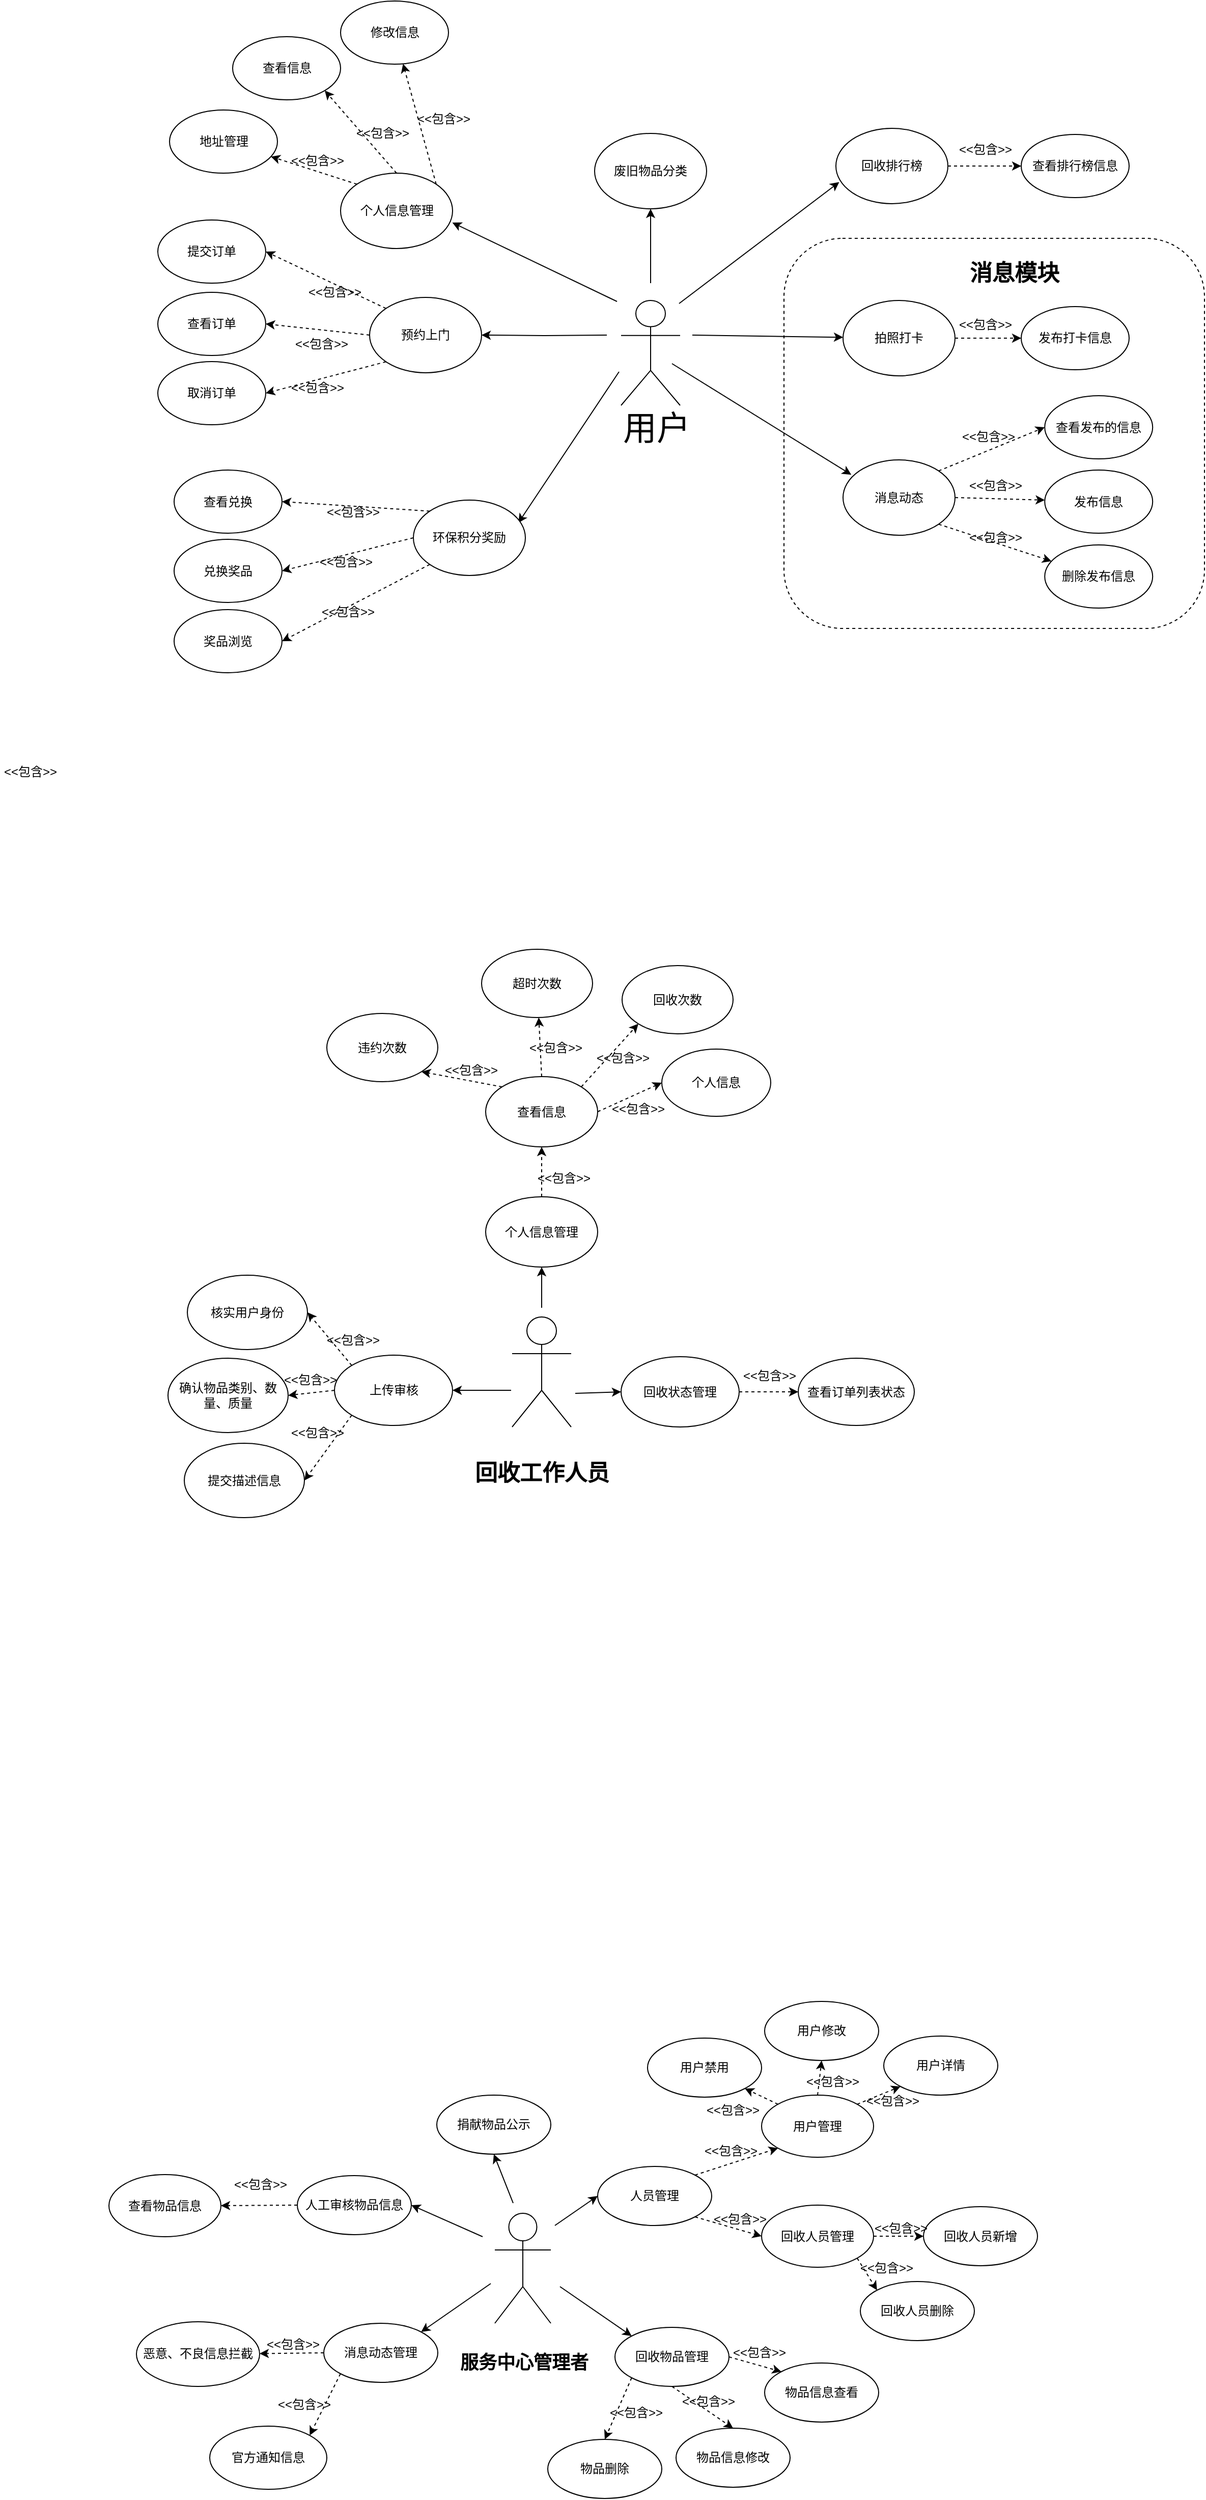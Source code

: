 <mxfile version="21.2.9" type="github">
  <diagram name="第 1 页" id="MI-ieDbYh91ocRIQ-R7C">
    <mxGraphModel dx="1419" dy="780" grid="0" gridSize="10" guides="1" tooltips="1" connect="1" arrows="1" fold="1" page="1" pageScale="1" pageWidth="2339" pageHeight="3300" math="0" shadow="0">
      <root>
        <mxCell id="0" />
        <mxCell id="1" parent="0" />
        <mxCell id="ZNy7eVGZJxYftqAqynXO-81" value="" style="rounded=1;whiteSpace=wrap;html=1;dashed=1;" vertex="1" parent="1">
          <mxGeometry x="1009" y="379" width="413" height="383" as="geometry" />
        </mxCell>
        <mxCell id="ZNy7eVGZJxYftqAqynXO-9" style="edgeStyle=orthogonalEdgeStyle;rounded=0;orthogonalLoop=1;jettySize=auto;html=1;entryX=0.5;entryY=1;entryDx=0;entryDy=0;" edge="1" parent="1" target="ZNy7eVGZJxYftqAqynXO-4">
          <mxGeometry relative="1" as="geometry">
            <mxPoint x="878" y="423" as="sourcePoint" />
            <Array as="points">
              <mxPoint x="878" y="417" />
              <mxPoint x="878" y="417" />
            </Array>
          </mxGeometry>
        </mxCell>
        <mxCell id="ZNy7eVGZJxYftqAqynXO-10" style="rounded=0;orthogonalLoop=1;jettySize=auto;html=1;entryX=0.998;entryY=0.656;entryDx=0;entryDy=0;entryPerimeter=0;" edge="1" parent="1" target="ZNy7eVGZJxYftqAqynXO-2">
          <mxGeometry relative="1" as="geometry">
            <mxPoint x="845" y="441" as="sourcePoint" />
          </mxGeometry>
        </mxCell>
        <mxCell id="ZNy7eVGZJxYftqAqynXO-11" style="rounded=0;orthogonalLoop=1;jettySize=auto;html=1;entryX=0.03;entryY=0.713;entryDx=0;entryDy=0;entryPerimeter=0;" edge="1" parent="1" target="ZNy7eVGZJxYftqAqynXO-5">
          <mxGeometry relative="1" as="geometry">
            <mxPoint x="906" y="443" as="sourcePoint" />
          </mxGeometry>
        </mxCell>
        <mxCell id="ZNy7eVGZJxYftqAqynXO-12" style="rounded=0;orthogonalLoop=1;jettySize=auto;html=1;" edge="1" parent="1" target="ZNy7eVGZJxYftqAqynXO-8">
          <mxGeometry relative="1" as="geometry">
            <mxPoint x="919" y="474" as="sourcePoint" />
          </mxGeometry>
        </mxCell>
        <mxCell id="ZNy7eVGZJxYftqAqynXO-13" style="edgeStyle=orthogonalEdgeStyle;rounded=0;orthogonalLoop=1;jettySize=auto;html=1;" edge="1" parent="1" target="ZNy7eVGZJxYftqAqynXO-7">
          <mxGeometry relative="1" as="geometry">
            <mxPoint x="835" y="474" as="sourcePoint" />
          </mxGeometry>
        </mxCell>
        <mxCell id="ZNy7eVGZJxYftqAqynXO-14" style="rounded=0;orthogonalLoop=1;jettySize=auto;html=1;entryX=0.937;entryY=0.303;entryDx=0;entryDy=0;entryPerimeter=0;" edge="1" parent="1" target="ZNy7eVGZJxYftqAqynXO-3">
          <mxGeometry relative="1" as="geometry">
            <mxPoint x="847" y="510" as="sourcePoint" />
          </mxGeometry>
        </mxCell>
        <mxCell id="ZNy7eVGZJxYftqAqynXO-15" style="rounded=0;orthogonalLoop=1;jettySize=auto;html=1;entryX=0.074;entryY=0.197;entryDx=0;entryDy=0;entryPerimeter=0;" edge="1" parent="1" target="ZNy7eVGZJxYftqAqynXO-6">
          <mxGeometry relative="1" as="geometry">
            <mxPoint x="899" y="502" as="sourcePoint" />
          </mxGeometry>
        </mxCell>
        <mxCell id="ZNy7eVGZJxYftqAqynXO-1" value="Actor" style="shape=umlActor;verticalLabelPosition=bottom;verticalAlign=top;html=1;outlineConnect=0;fontSize=28;fontFamily=Comic Sans MS;labelPosition=center;align=center;fontColor=#FFFFFF;" vertex="1" parent="1">
          <mxGeometry x="849" y="440" width="58" height="103" as="geometry" />
        </mxCell>
        <mxCell id="ZNy7eVGZJxYftqAqynXO-50" style="rounded=0;orthogonalLoop=1;jettySize=auto;html=1;exitX=0;exitY=0;exitDx=0;exitDy=0;dashed=1;" edge="1" parent="1" source="ZNy7eVGZJxYftqAqynXO-2" target="ZNy7eVGZJxYftqAqynXO-49">
          <mxGeometry relative="1" as="geometry" />
        </mxCell>
        <mxCell id="ZNy7eVGZJxYftqAqynXO-51" style="rounded=0;orthogonalLoop=1;jettySize=auto;html=1;exitX=0.5;exitY=0;exitDx=0;exitDy=0;entryX=1;entryY=1;entryDx=0;entryDy=0;dashed=1;" edge="1" parent="1" source="ZNy7eVGZJxYftqAqynXO-2" target="ZNy7eVGZJxYftqAqynXO-48">
          <mxGeometry relative="1" as="geometry" />
        </mxCell>
        <mxCell id="ZNy7eVGZJxYftqAqynXO-52" style="rounded=0;orthogonalLoop=1;jettySize=auto;html=1;exitX=1;exitY=0;exitDx=0;exitDy=0;dashed=1;" edge="1" parent="1" source="ZNy7eVGZJxYftqAqynXO-2" target="ZNy7eVGZJxYftqAqynXO-45">
          <mxGeometry relative="1" as="geometry" />
        </mxCell>
        <mxCell id="ZNy7eVGZJxYftqAqynXO-2" value="个人信息管理" style="ellipse;whiteSpace=wrap;html=1;" vertex="1" parent="1">
          <mxGeometry x="573.5" y="315" width="110" height="74" as="geometry" />
        </mxCell>
        <mxCell id="ZNy7eVGZJxYftqAqynXO-23" style="rounded=0;orthogonalLoop=1;jettySize=auto;html=1;exitX=0;exitY=0;exitDx=0;exitDy=0;entryX=1;entryY=0.5;entryDx=0;entryDy=0;dashed=1;" edge="1" parent="1" source="ZNy7eVGZJxYftqAqynXO-3" target="ZNy7eVGZJxYftqAqynXO-22">
          <mxGeometry relative="1" as="geometry" />
        </mxCell>
        <mxCell id="ZNy7eVGZJxYftqAqynXO-24" style="rounded=0;orthogonalLoop=1;jettySize=auto;html=1;exitX=0;exitY=0.5;exitDx=0;exitDy=0;entryX=1;entryY=0.5;entryDx=0;entryDy=0;dashed=1;" edge="1" parent="1" source="ZNy7eVGZJxYftqAqynXO-3" target="ZNy7eVGZJxYftqAqynXO-21">
          <mxGeometry relative="1" as="geometry" />
        </mxCell>
        <mxCell id="ZNy7eVGZJxYftqAqynXO-25" style="rounded=0;orthogonalLoop=1;jettySize=auto;html=1;exitX=0;exitY=1;exitDx=0;exitDy=0;entryX=1;entryY=0.5;entryDx=0;entryDy=0;dashed=1;" edge="1" parent="1" source="ZNy7eVGZJxYftqAqynXO-3" target="ZNy7eVGZJxYftqAqynXO-20">
          <mxGeometry relative="1" as="geometry" />
        </mxCell>
        <mxCell id="ZNy7eVGZJxYftqAqynXO-3" value="环保积分奖励" style="ellipse;whiteSpace=wrap;html=1;" vertex="1" parent="1">
          <mxGeometry x="645" y="636" width="110" height="74" as="geometry" />
        </mxCell>
        <mxCell id="ZNy7eVGZJxYftqAqynXO-4" value="废旧物品分类" style="ellipse;whiteSpace=wrap;html=1;" vertex="1" parent="1">
          <mxGeometry x="823" y="276" width="110" height="74" as="geometry" />
        </mxCell>
        <mxCell id="ZNy7eVGZJxYftqAqynXO-58" style="rounded=0;orthogonalLoop=1;jettySize=auto;html=1;exitX=1;exitY=0.5;exitDx=0;exitDy=0;dashed=1;" edge="1" parent="1" source="ZNy7eVGZJxYftqAqynXO-5" target="ZNy7eVGZJxYftqAqynXO-57">
          <mxGeometry relative="1" as="geometry" />
        </mxCell>
        <mxCell id="ZNy7eVGZJxYftqAqynXO-5" value="回收排行榜" style="ellipse;whiteSpace=wrap;html=1;" vertex="1" parent="1">
          <mxGeometry x="1060" y="271" width="110" height="74" as="geometry" />
        </mxCell>
        <mxCell id="ZNy7eVGZJxYftqAqynXO-6" value="消息动态" style="ellipse;whiteSpace=wrap;html=1;" vertex="1" parent="1">
          <mxGeometry x="1067" y="596.5" width="110" height="74" as="geometry" />
        </mxCell>
        <mxCell id="ZNy7eVGZJxYftqAqynXO-38" style="rounded=0;orthogonalLoop=1;jettySize=auto;html=1;exitX=0;exitY=0;exitDx=0;exitDy=0;entryX=1;entryY=0.5;entryDx=0;entryDy=0;dashed=1;" edge="1" parent="1" source="ZNy7eVGZJxYftqAqynXO-7" target="ZNy7eVGZJxYftqAqynXO-35">
          <mxGeometry relative="1" as="geometry" />
        </mxCell>
        <mxCell id="ZNy7eVGZJxYftqAqynXO-39" style="rounded=0;orthogonalLoop=1;jettySize=auto;html=1;exitX=0;exitY=0.5;exitDx=0;exitDy=0;entryX=1;entryY=0.5;entryDx=0;entryDy=0;dashed=1;" edge="1" parent="1" source="ZNy7eVGZJxYftqAqynXO-7" target="ZNy7eVGZJxYftqAqynXO-36">
          <mxGeometry relative="1" as="geometry">
            <mxPoint x="595.0" y="519.0" as="sourcePoint" />
          </mxGeometry>
        </mxCell>
        <mxCell id="ZNy7eVGZJxYftqAqynXO-40" style="rounded=0;orthogonalLoop=1;jettySize=auto;html=1;exitX=0;exitY=1;exitDx=0;exitDy=0;entryX=1;entryY=0.5;entryDx=0;entryDy=0;dashed=1;" edge="1" parent="1" source="ZNy7eVGZJxYftqAqynXO-7" target="ZNy7eVGZJxYftqAqynXO-37">
          <mxGeometry relative="1" as="geometry" />
        </mxCell>
        <mxCell id="ZNy7eVGZJxYftqAqynXO-7" value="预约上门" style="ellipse;whiteSpace=wrap;html=1;" vertex="1" parent="1">
          <mxGeometry x="602" y="437" width="110" height="74" as="geometry" />
        </mxCell>
        <mxCell id="ZNy7eVGZJxYftqAqynXO-65" style="rounded=0;orthogonalLoop=1;jettySize=auto;html=1;exitX=1;exitY=0.5;exitDx=0;exitDy=0;dashed=1;" edge="1" parent="1" source="ZNy7eVGZJxYftqAqynXO-8" target="ZNy7eVGZJxYftqAqynXO-62">
          <mxGeometry relative="1" as="geometry" />
        </mxCell>
        <mxCell id="ZNy7eVGZJxYftqAqynXO-8" value="拍照打卡" style="ellipse;whiteSpace=wrap;html=1;" vertex="1" parent="1">
          <mxGeometry x="1067" y="440" width="110" height="74" as="geometry" />
        </mxCell>
        <mxCell id="ZNy7eVGZJxYftqAqynXO-20" value="奖品浏览" style="ellipse;whiteSpace=wrap;html=1;" vertex="1" parent="1">
          <mxGeometry x="410" y="743.5" width="106" height="62" as="geometry" />
        </mxCell>
        <mxCell id="ZNy7eVGZJxYftqAqynXO-21" value="兑换奖品" style="ellipse;whiteSpace=wrap;html=1;" vertex="1" parent="1">
          <mxGeometry x="410" y="674.5" width="106" height="62" as="geometry" />
        </mxCell>
        <mxCell id="ZNy7eVGZJxYftqAqynXO-22" value="查看兑换" style="ellipse;whiteSpace=wrap;html=1;" vertex="1" parent="1">
          <mxGeometry x="410" y="606.5" width="106" height="62" as="geometry" />
        </mxCell>
        <mxCell id="ZNy7eVGZJxYftqAqynXO-30" value="&amp;lt;&amp;lt;包含&amp;gt;&amp;gt;" style="text;html=1;strokeColor=none;fillColor=none;align=center;verticalAlign=middle;whiteSpace=wrap;rounded=0;" vertex="1" parent="1">
          <mxGeometry x="556" y="633" width="60" height="30" as="geometry" />
        </mxCell>
        <mxCell id="ZNy7eVGZJxYftqAqynXO-31" value="&amp;lt;&amp;lt;包含&amp;gt;&amp;gt;" style="text;html=1;strokeColor=none;fillColor=none;align=center;verticalAlign=middle;whiteSpace=wrap;rounded=0;" vertex="1" parent="1">
          <mxGeometry x="239" y="888" width="60" height="30" as="geometry" />
        </mxCell>
        <mxCell id="ZNy7eVGZJxYftqAqynXO-32" value="&amp;lt;&amp;lt;包含&amp;gt;&amp;gt;" style="text;html=1;strokeColor=none;fillColor=none;align=center;verticalAlign=middle;whiteSpace=wrap;rounded=0;" vertex="1" parent="1">
          <mxGeometry x="549" y="682" width="60" height="30" as="geometry" />
        </mxCell>
        <mxCell id="ZNy7eVGZJxYftqAqynXO-33" value="&amp;lt;&amp;lt;包含&amp;gt;&amp;gt;" style="text;html=1;strokeColor=none;fillColor=none;align=center;verticalAlign=middle;whiteSpace=wrap;rounded=0;" vertex="1" parent="1">
          <mxGeometry x="551" y="731" width="60" height="30" as="geometry" />
        </mxCell>
        <mxCell id="ZNy7eVGZJxYftqAqynXO-35" value="提交订单" style="ellipse;whiteSpace=wrap;html=1;" vertex="1" parent="1">
          <mxGeometry x="394" y="361" width="106" height="62" as="geometry" />
        </mxCell>
        <mxCell id="ZNy7eVGZJxYftqAqynXO-36" value="查看订单" style="ellipse;whiteSpace=wrap;html=1;" vertex="1" parent="1">
          <mxGeometry x="394" y="432" width="106" height="62" as="geometry" />
        </mxCell>
        <mxCell id="ZNy7eVGZJxYftqAqynXO-37" value="取消订单" style="ellipse;whiteSpace=wrap;html=1;" vertex="1" parent="1">
          <mxGeometry x="394" y="500" width="106" height="62" as="geometry" />
        </mxCell>
        <mxCell id="ZNy7eVGZJxYftqAqynXO-41" value="&amp;lt;&amp;lt;包含&amp;gt;&amp;gt;" style="text;html=1;strokeColor=none;fillColor=none;align=center;verticalAlign=middle;whiteSpace=wrap;rounded=0;" vertex="1" parent="1">
          <mxGeometry x="538" y="417" width="60" height="30" as="geometry" />
        </mxCell>
        <mxCell id="ZNy7eVGZJxYftqAqynXO-43" value="&amp;lt;&amp;lt;包含&amp;gt;&amp;gt;" style="text;html=1;strokeColor=none;fillColor=none;align=center;verticalAlign=middle;whiteSpace=wrap;rounded=0;" vertex="1" parent="1">
          <mxGeometry x="525" y="468" width="60" height="30" as="geometry" />
        </mxCell>
        <mxCell id="ZNy7eVGZJxYftqAqynXO-44" value="&amp;lt;&amp;lt;包含&amp;gt;&amp;gt;" style="text;html=1;strokeColor=none;fillColor=none;align=center;verticalAlign=middle;whiteSpace=wrap;rounded=0;" vertex="1" parent="1">
          <mxGeometry x="521" y="511" width="60" height="30" as="geometry" />
        </mxCell>
        <mxCell id="ZNy7eVGZJxYftqAqynXO-45" value="修改信息" style="ellipse;whiteSpace=wrap;html=1;" vertex="1" parent="1">
          <mxGeometry x="573.5" y="146" width="106" height="62" as="geometry" />
        </mxCell>
        <mxCell id="ZNy7eVGZJxYftqAqynXO-48" value="查看信息" style="ellipse;whiteSpace=wrap;html=1;" vertex="1" parent="1">
          <mxGeometry x="467.5" y="181" width="106" height="62" as="geometry" />
        </mxCell>
        <mxCell id="ZNy7eVGZJxYftqAqynXO-49" value="地址管理" style="ellipse;whiteSpace=wrap;html=1;" vertex="1" parent="1">
          <mxGeometry x="405.5" y="253" width="106" height="62" as="geometry" />
        </mxCell>
        <mxCell id="ZNy7eVGZJxYftqAqynXO-53" value="&amp;lt;&amp;lt;包含&amp;gt;&amp;gt;" style="text;html=1;strokeColor=none;fillColor=none;align=center;verticalAlign=middle;whiteSpace=wrap;rounded=0;" vertex="1" parent="1">
          <mxGeometry x="584.5" y="261" width="60" height="30" as="geometry" />
        </mxCell>
        <mxCell id="ZNy7eVGZJxYftqAqynXO-54" value="&amp;lt;&amp;lt;包含&amp;gt;&amp;gt;" style="text;html=1;strokeColor=none;fillColor=none;align=center;verticalAlign=middle;whiteSpace=wrap;rounded=0;" vertex="1" parent="1">
          <mxGeometry x="520.5" y="288" width="60" height="30" as="geometry" />
        </mxCell>
        <mxCell id="ZNy7eVGZJxYftqAqynXO-55" value="&amp;lt;&amp;lt;包含&amp;gt;&amp;gt;" style="text;html=1;strokeColor=none;fillColor=none;align=center;verticalAlign=middle;whiteSpace=wrap;rounded=0;" vertex="1" parent="1">
          <mxGeometry x="644.5" y="247" width="60" height="30" as="geometry" />
        </mxCell>
        <mxCell id="ZNy7eVGZJxYftqAqynXO-57" value="查看排行榜信息" style="ellipse;whiteSpace=wrap;html=1;" vertex="1" parent="1">
          <mxGeometry x="1242" y="277" width="106" height="62" as="geometry" />
        </mxCell>
        <mxCell id="ZNy7eVGZJxYftqAqynXO-60" value="&amp;lt;&amp;lt;包含&amp;gt;&amp;gt;" style="text;html=1;strokeColor=none;fillColor=none;align=center;verticalAlign=middle;whiteSpace=wrap;rounded=0;" vertex="1" parent="1">
          <mxGeometry x="1177" y="277" width="60" height="30" as="geometry" />
        </mxCell>
        <mxCell id="ZNy7eVGZJxYftqAqynXO-62" value="发布打卡信息" style="ellipse;whiteSpace=wrap;html=1;" vertex="1" parent="1">
          <mxGeometry x="1242" y="446" width="106" height="62" as="geometry" />
        </mxCell>
        <mxCell id="ZNy7eVGZJxYftqAqynXO-67" value="&amp;lt;&amp;lt;包含&amp;gt;&amp;gt;" style="text;html=1;strokeColor=none;fillColor=none;align=center;verticalAlign=middle;whiteSpace=wrap;rounded=0;" vertex="1" parent="1">
          <mxGeometry x="1177" y="449" width="60" height="30" as="geometry" />
        </mxCell>
        <mxCell id="ZNy7eVGZJxYftqAqynXO-69" style="rounded=0;orthogonalLoop=1;jettySize=auto;html=1;exitX=1;exitY=0;exitDx=0;exitDy=0;entryX=0;entryY=0.5;entryDx=0;entryDy=0;dashed=1;" edge="1" parent="1" target="ZNy7eVGZJxYftqAqynXO-73" source="ZNy7eVGZJxYftqAqynXO-6">
          <mxGeometry relative="1" as="geometry">
            <mxPoint x="1177.04" y="559.98" as="sourcePoint" />
          </mxGeometry>
        </mxCell>
        <mxCell id="ZNy7eVGZJxYftqAqynXO-70" style="rounded=0;orthogonalLoop=1;jettySize=auto;html=1;exitX=1;exitY=0.5;exitDx=0;exitDy=0;dashed=1;" edge="1" parent="1" target="ZNy7eVGZJxYftqAqynXO-74" source="ZNy7eVGZJxYftqAqynXO-6">
          <mxGeometry relative="1" as="geometry">
            <mxPoint x="1181.11" y="577" as="sourcePoint" />
          </mxGeometry>
        </mxCell>
        <mxCell id="ZNy7eVGZJxYftqAqynXO-71" style="rounded=0;orthogonalLoop=1;jettySize=auto;html=1;exitX=1;exitY=1;exitDx=0;exitDy=0;dashed=1;" edge="1" parent="1" target="ZNy7eVGZJxYftqAqynXO-75" source="ZNy7eVGZJxYftqAqynXO-6">
          <mxGeometry relative="1" as="geometry">
            <mxPoint x="1165.001" y="603.163" as="sourcePoint" />
          </mxGeometry>
        </mxCell>
        <mxCell id="ZNy7eVGZJxYftqAqynXO-72" value="&amp;lt;&amp;lt;包含&amp;gt;&amp;gt;" style="text;html=1;strokeColor=none;fillColor=none;align=center;verticalAlign=middle;whiteSpace=wrap;rounded=0;" vertex="1" parent="1">
          <mxGeometry x="1180" y="559" width="60" height="30" as="geometry" />
        </mxCell>
        <mxCell id="ZNy7eVGZJxYftqAqynXO-73" value="查看发布的信息" style="ellipse;whiteSpace=wrap;html=1;" vertex="1" parent="1">
          <mxGeometry x="1265.11" y="533.5" width="106" height="62" as="geometry" />
        </mxCell>
        <mxCell id="ZNy7eVGZJxYftqAqynXO-74" value="发布信息" style="ellipse;whiteSpace=wrap;html=1;" vertex="1" parent="1">
          <mxGeometry x="1265.11" y="606.5" width="106" height="62" as="geometry" />
        </mxCell>
        <mxCell id="ZNy7eVGZJxYftqAqynXO-75" value="删除发布信息" style="ellipse;whiteSpace=wrap;html=1;" vertex="1" parent="1">
          <mxGeometry x="1265.11" y="680" width="106" height="62" as="geometry" />
        </mxCell>
        <mxCell id="ZNy7eVGZJxYftqAqynXO-76" value="&amp;lt;&amp;lt;包含&amp;gt;&amp;gt;" style="text;html=1;strokeColor=none;fillColor=none;align=center;verticalAlign=middle;whiteSpace=wrap;rounded=0;" vertex="1" parent="1">
          <mxGeometry x="1187" y="606.5" width="60" height="30" as="geometry" />
        </mxCell>
        <mxCell id="ZNy7eVGZJxYftqAqynXO-77" value="&amp;lt;&amp;lt;包含&amp;gt;&amp;gt;" style="text;html=1;strokeColor=none;fillColor=none;align=center;verticalAlign=middle;whiteSpace=wrap;rounded=0;" vertex="1" parent="1">
          <mxGeometry x="1187" y="658" width="60" height="30" as="geometry" />
        </mxCell>
        <mxCell id="ZNy7eVGZJxYftqAqynXO-82" value="消息模块" style="text;html=1;strokeColor=none;fillColor=none;align=center;verticalAlign=middle;whiteSpace=wrap;rounded=0;fontSize=22;fontStyle=1" vertex="1" parent="1">
          <mxGeometry x="1175" y="393" width="121" height="42" as="geometry" />
        </mxCell>
        <mxCell id="ZNy7eVGZJxYftqAqynXO-84" value="用户" style="text;html=1;strokeColor=none;fillColor=none;align=center;verticalAlign=middle;whiteSpace=wrap;rounded=0;fontSize=33;" vertex="1" parent="1">
          <mxGeometry x="809" y="526" width="150" height="77" as="geometry" />
        </mxCell>
        <mxCell id="ZNy7eVGZJxYftqAqynXO-85" value="Actor" style="shape=umlActor;verticalLabelPosition=bottom;verticalAlign=top;html=1;outlineConnect=0;fontColor=#FFFFFF;" vertex="1" parent="1">
          <mxGeometry x="742" y="1438" width="58" height="108" as="geometry" />
        </mxCell>
        <mxCell id="ZNy7eVGZJxYftqAqynXO-86" value="个人信息管理" style="ellipse;whiteSpace=wrap;html=1;" vertex="1" parent="1">
          <mxGeometry x="716" y="1320" width="110" height="69" as="geometry" />
        </mxCell>
        <mxCell id="ZNy7eVGZJxYftqAqynXO-116" style="rounded=0;orthogonalLoop=1;jettySize=auto;html=1;exitX=0;exitY=0;exitDx=0;exitDy=0;entryX=1;entryY=0.5;entryDx=0;entryDy=0;dashed=1;" edge="1" parent="1" source="ZNy7eVGZJxYftqAqynXO-87" target="ZNy7eVGZJxYftqAqynXO-113">
          <mxGeometry relative="1" as="geometry" />
        </mxCell>
        <mxCell id="ZNy7eVGZJxYftqAqynXO-118" style="rounded=0;orthogonalLoop=1;jettySize=auto;html=1;exitX=0;exitY=0.5;exitDx=0;exitDy=0;entryX=1;entryY=0.5;entryDx=0;entryDy=0;dashed=1;" edge="1" parent="1" source="ZNy7eVGZJxYftqAqynXO-87" target="ZNy7eVGZJxYftqAqynXO-114">
          <mxGeometry relative="1" as="geometry" />
        </mxCell>
        <mxCell id="ZNy7eVGZJxYftqAqynXO-119" style="rounded=0;orthogonalLoop=1;jettySize=auto;html=1;exitX=0;exitY=1;exitDx=0;exitDy=0;entryX=1;entryY=0.5;entryDx=0;entryDy=0;dashed=1;" edge="1" parent="1" source="ZNy7eVGZJxYftqAqynXO-87" target="ZNy7eVGZJxYftqAqynXO-115">
          <mxGeometry relative="1" as="geometry" />
        </mxCell>
        <mxCell id="ZNy7eVGZJxYftqAqynXO-87" value="上传审核" style="ellipse;whiteSpace=wrap;html=1;" vertex="1" parent="1">
          <mxGeometry x="567.5" y="1475.5" width="116" height="69" as="geometry" />
        </mxCell>
        <mxCell id="ZNy7eVGZJxYftqAqynXO-111" style="rounded=0;orthogonalLoop=1;jettySize=auto;html=1;exitX=1;exitY=0.5;exitDx=0;exitDy=0;entryX=0;entryY=0.5;entryDx=0;entryDy=0;dashed=1;" edge="1" parent="1" source="ZNy7eVGZJxYftqAqynXO-88" target="ZNy7eVGZJxYftqAqynXO-109">
          <mxGeometry relative="1" as="geometry" />
        </mxCell>
        <mxCell id="ZNy7eVGZJxYftqAqynXO-88" value="回收状态管理" style="ellipse;whiteSpace=wrap;html=1;" vertex="1" parent="1">
          <mxGeometry x="849" y="1477" width="116" height="69" as="geometry" />
        </mxCell>
        <mxCell id="ZNy7eVGZJxYftqAqynXO-89" value="" style="endArrow=classic;html=1;rounded=0;entryX=0.5;entryY=1;entryDx=0;entryDy=0;" edge="1" parent="1" target="ZNy7eVGZJxYftqAqynXO-86">
          <mxGeometry width="50" height="50" relative="1" as="geometry">
            <mxPoint x="771" y="1429" as="sourcePoint" />
            <mxPoint x="774" y="1383" as="targetPoint" />
          </mxGeometry>
        </mxCell>
        <mxCell id="ZNy7eVGZJxYftqAqynXO-90" value="" style="endArrow=classic;html=1;rounded=0;entryX=0;entryY=0.5;entryDx=0;entryDy=0;" edge="1" parent="1" target="ZNy7eVGZJxYftqAqynXO-88">
          <mxGeometry width="50" height="50" relative="1" as="geometry">
            <mxPoint x="804" y="1513" as="sourcePoint" />
            <mxPoint x="878" y="1512" as="targetPoint" />
          </mxGeometry>
        </mxCell>
        <mxCell id="ZNy7eVGZJxYftqAqynXO-91" value="" style="endArrow=classic;html=1;rounded=0;entryX=1;entryY=0.5;entryDx=0;entryDy=0;" edge="1" parent="1" target="ZNy7eVGZJxYftqAqynXO-87">
          <mxGeometry width="50" height="50" relative="1" as="geometry">
            <mxPoint x="741" y="1510" as="sourcePoint" />
            <mxPoint x="747" y="1511" as="targetPoint" />
          </mxGeometry>
        </mxCell>
        <mxCell id="ZNy7eVGZJxYftqAqynXO-99" style="rounded=0;orthogonalLoop=1;jettySize=auto;html=1;exitX=1;exitY=0;exitDx=0;exitDy=0;entryX=0;entryY=1;entryDx=0;entryDy=0;dashed=1;" edge="1" parent="1" source="ZNy7eVGZJxYftqAqynXO-92" target="ZNy7eVGZJxYftqAqynXO-96">
          <mxGeometry relative="1" as="geometry" />
        </mxCell>
        <mxCell id="ZNy7eVGZJxYftqAqynXO-100" style="rounded=0;orthogonalLoop=1;jettySize=auto;html=1;exitX=0.5;exitY=0;exitDx=0;exitDy=0;dashed=1;" edge="1" parent="1" source="ZNy7eVGZJxYftqAqynXO-92" target="ZNy7eVGZJxYftqAqynXO-97">
          <mxGeometry relative="1" as="geometry">
            <mxPoint x="767.5" y="1186" as="sourcePoint" />
          </mxGeometry>
        </mxCell>
        <mxCell id="ZNy7eVGZJxYftqAqynXO-101" style="rounded=0;orthogonalLoop=1;jettySize=auto;html=1;exitX=0;exitY=0;exitDx=0;exitDy=0;entryX=1;entryY=1;entryDx=0;entryDy=0;dashed=1;" edge="1" parent="1" source="ZNy7eVGZJxYftqAqynXO-92" target="ZNy7eVGZJxYftqAqynXO-98">
          <mxGeometry relative="1" as="geometry" />
        </mxCell>
        <mxCell id="ZNy7eVGZJxYftqAqynXO-102" style="rounded=0;orthogonalLoop=1;jettySize=auto;html=1;exitX=1;exitY=0.5;exitDx=0;exitDy=0;entryX=0;entryY=0.5;entryDx=0;entryDy=0;dashed=1;" edge="1" parent="1" source="ZNy7eVGZJxYftqAqynXO-92" target="ZNy7eVGZJxYftqAqynXO-103">
          <mxGeometry relative="1" as="geometry">
            <mxPoint x="887.751" y="1236.118" as="targetPoint" />
          </mxGeometry>
        </mxCell>
        <mxCell id="ZNy7eVGZJxYftqAqynXO-92" value="查看信息" style="ellipse;whiteSpace=wrap;html=1;" vertex="1" parent="1">
          <mxGeometry x="716" y="1202" width="110" height="69" as="geometry" />
        </mxCell>
        <mxCell id="ZNy7eVGZJxYftqAqynXO-93" value="" style="endArrow=classic;html=1;rounded=0;entryX=0.5;entryY=1;entryDx=0;entryDy=0;exitX=0.5;exitY=0;exitDx=0;exitDy=0;dashed=1;" edge="1" parent="1" source="ZNy7eVGZJxYftqAqynXO-86" target="ZNy7eVGZJxYftqAqynXO-92">
          <mxGeometry width="50" height="50" relative="1" as="geometry">
            <mxPoint x="693" y="1304" as="sourcePoint" />
            <mxPoint x="743" y="1254" as="targetPoint" />
          </mxGeometry>
        </mxCell>
        <mxCell id="ZNy7eVGZJxYftqAqynXO-96" value="回收次数" style="ellipse;whiteSpace=wrap;html=1;" vertex="1" parent="1">
          <mxGeometry x="850" y="1093" width="109" height="67" as="geometry" />
        </mxCell>
        <mxCell id="ZNy7eVGZJxYftqAqynXO-97" value="超时次数" style="ellipse;whiteSpace=wrap;html=1;" vertex="1" parent="1">
          <mxGeometry x="712" y="1077" width="109" height="67" as="geometry" />
        </mxCell>
        <mxCell id="ZNy7eVGZJxYftqAqynXO-98" value="违约次数" style="ellipse;whiteSpace=wrap;html=1;" vertex="1" parent="1">
          <mxGeometry x="560" y="1140" width="109" height="67" as="geometry" />
        </mxCell>
        <mxCell id="ZNy7eVGZJxYftqAqynXO-103" value="个人信息" style="ellipse;whiteSpace=wrap;html=1;" vertex="1" parent="1">
          <mxGeometry x="889" y="1175" width="107" height="66" as="geometry" />
        </mxCell>
        <mxCell id="ZNy7eVGZJxYftqAqynXO-104" value="&amp;lt;&amp;lt;包含&amp;gt;&amp;gt;" style="text;html=1;strokeColor=none;fillColor=none;align=center;verticalAlign=middle;whiteSpace=wrap;rounded=0;" vertex="1" parent="1">
          <mxGeometry x="763" y="1287" width="60" height="30" as="geometry" />
        </mxCell>
        <mxCell id="ZNy7eVGZJxYftqAqynXO-105" value="&amp;lt;&amp;lt;包含&amp;gt;&amp;gt;" style="text;html=1;strokeColor=none;fillColor=none;align=center;verticalAlign=middle;whiteSpace=wrap;rounded=0;" vertex="1" parent="1">
          <mxGeometry x="672" y="1181" width="60" height="30" as="geometry" />
        </mxCell>
        <mxCell id="ZNy7eVGZJxYftqAqynXO-106" value="&amp;lt;&amp;lt;包含&amp;gt;&amp;gt;" style="text;html=1;strokeColor=none;fillColor=none;align=center;verticalAlign=middle;whiteSpace=wrap;rounded=0;" vertex="1" parent="1">
          <mxGeometry x="755" y="1158.5" width="60" height="30" as="geometry" />
        </mxCell>
        <mxCell id="ZNy7eVGZJxYftqAqynXO-107" value="&amp;lt;&amp;lt;包含&amp;gt;&amp;gt;" style="text;html=1;strokeColor=none;fillColor=none;align=center;verticalAlign=middle;whiteSpace=wrap;rounded=0;" vertex="1" parent="1">
          <mxGeometry x="821" y="1169" width="60" height="30" as="geometry" />
        </mxCell>
        <mxCell id="ZNy7eVGZJxYftqAqynXO-108" value="&amp;lt;&amp;lt;包含&amp;gt;&amp;gt;" style="text;html=1;strokeColor=none;fillColor=none;align=center;verticalAlign=middle;whiteSpace=wrap;rounded=0;" vertex="1" parent="1">
          <mxGeometry x="836" y="1219" width="60" height="30" as="geometry" />
        </mxCell>
        <mxCell id="ZNy7eVGZJxYftqAqynXO-109" value="查看订单列表状态" style="ellipse;whiteSpace=wrap;html=1;" vertex="1" parent="1">
          <mxGeometry x="1023" y="1478.5" width="114" height="66" as="geometry" />
        </mxCell>
        <mxCell id="ZNy7eVGZJxYftqAqynXO-112" value="&amp;lt;&amp;lt;包含&amp;gt;&amp;gt;" style="text;html=1;strokeColor=none;fillColor=none;align=center;verticalAlign=middle;whiteSpace=wrap;rounded=0;" vertex="1" parent="1">
          <mxGeometry x="965" y="1481" width="60" height="30" as="geometry" />
        </mxCell>
        <mxCell id="ZNy7eVGZJxYftqAqynXO-113" value="核实用户身份" style="ellipse;whiteSpace=wrap;html=1;" vertex="1" parent="1">
          <mxGeometry x="423" y="1397" width="118" height="73" as="geometry" />
        </mxCell>
        <mxCell id="ZNy7eVGZJxYftqAqynXO-114" value="确认物品类别、数量、质量" style="ellipse;whiteSpace=wrap;html=1;" vertex="1" parent="1">
          <mxGeometry x="404" y="1478.5" width="118" height="73" as="geometry" />
        </mxCell>
        <mxCell id="ZNy7eVGZJxYftqAqynXO-115" value="提交描述信息" style="ellipse;whiteSpace=wrap;html=1;" vertex="1" parent="1">
          <mxGeometry x="420" y="1562" width="118" height="73" as="geometry" />
        </mxCell>
        <mxCell id="ZNy7eVGZJxYftqAqynXO-120" value="&amp;lt;&amp;lt;包含&amp;gt;&amp;gt;" style="text;html=1;strokeColor=none;fillColor=none;align=center;verticalAlign=middle;whiteSpace=wrap;rounded=0;" vertex="1" parent="1">
          <mxGeometry x="556" y="1445.5" width="60" height="30" as="geometry" />
        </mxCell>
        <mxCell id="ZNy7eVGZJxYftqAqynXO-121" value="&amp;lt;&amp;lt;包含&amp;gt;&amp;gt;" style="text;html=1;strokeColor=none;fillColor=none;align=center;verticalAlign=middle;whiteSpace=wrap;rounded=0;" vertex="1" parent="1">
          <mxGeometry x="513.5" y="1485" width="60" height="30" as="geometry" />
        </mxCell>
        <mxCell id="ZNy7eVGZJxYftqAqynXO-122" value="&amp;lt;&amp;lt;包含&amp;gt;&amp;gt;" style="text;html=1;strokeColor=none;fillColor=none;align=center;verticalAlign=middle;whiteSpace=wrap;rounded=0;" vertex="1" parent="1">
          <mxGeometry x="520.5" y="1537" width="60" height="30" as="geometry" />
        </mxCell>
        <mxCell id="ZNy7eVGZJxYftqAqynXO-123" value="回收工作人员" style="text;html=1;strokeColor=none;fillColor=none;align=center;verticalAlign=middle;whiteSpace=wrap;rounded=0;fontSize=22;fontStyle=1" vertex="1" parent="1">
          <mxGeometry x="658.5" y="1548" width="225" height="87" as="geometry" />
        </mxCell>
        <mxCell id="ZNy7eVGZJxYftqAqynXO-124" value="Actor" style="shape=umlActor;verticalLabelPosition=bottom;verticalAlign=top;html=1;fontColor=none;noLabel=1;" vertex="1" parent="1">
          <mxGeometry x="725" y="2318" width="55" height="108" as="geometry" />
        </mxCell>
        <mxCell id="ZNy7eVGZJxYftqAqynXO-125" value="捐献物品公示" style="ellipse;whiteSpace=wrap;html=1;" vertex="1" parent="1">
          <mxGeometry x="668" y="2202" width="112" height="58" as="geometry" />
        </mxCell>
        <mxCell id="ZNy7eVGZJxYftqAqynXO-132" style="rounded=0;orthogonalLoop=1;jettySize=auto;html=1;exitX=0;exitY=0.5;exitDx=0;exitDy=0;entryX=1;entryY=0.5;entryDx=0;entryDy=0;dashed=1;" edge="1" parent="1" source="ZNy7eVGZJxYftqAqynXO-126" target="ZNy7eVGZJxYftqAqynXO-131">
          <mxGeometry relative="1" as="geometry" />
        </mxCell>
        <mxCell id="ZNy7eVGZJxYftqAqynXO-126" value="人工审核物品信息" style="ellipse;whiteSpace=wrap;html=1;" vertex="1" parent="1">
          <mxGeometry x="531" y="2281" width="112" height="58" as="geometry" />
        </mxCell>
        <mxCell id="ZNy7eVGZJxYftqAqynXO-136" style="rounded=0;orthogonalLoop=1;jettySize=auto;html=1;exitX=0;exitY=0.5;exitDx=0;exitDy=0;dashed=1;" edge="1" parent="1" source="ZNy7eVGZJxYftqAqynXO-127" target="ZNy7eVGZJxYftqAqynXO-134">
          <mxGeometry relative="1" as="geometry" />
        </mxCell>
        <mxCell id="ZNy7eVGZJxYftqAqynXO-138" style="rounded=0;orthogonalLoop=1;jettySize=auto;html=1;exitX=0;exitY=1;exitDx=0;exitDy=0;entryX=1;entryY=0;entryDx=0;entryDy=0;dashed=1;" edge="1" parent="1" source="ZNy7eVGZJxYftqAqynXO-127" target="ZNy7eVGZJxYftqAqynXO-135">
          <mxGeometry relative="1" as="geometry" />
        </mxCell>
        <mxCell id="ZNy7eVGZJxYftqAqynXO-127" value="消息动态管理" style="ellipse;whiteSpace=wrap;html=1;" vertex="1" parent="1">
          <mxGeometry x="557" y="2426" width="112" height="58" as="geometry" />
        </mxCell>
        <mxCell id="ZNy7eVGZJxYftqAqynXO-158" style="rounded=0;orthogonalLoop=1;jettySize=auto;html=1;exitX=1;exitY=0;exitDx=0;exitDy=0;entryX=0;entryY=1;entryDx=0;entryDy=0;dashed=1;" edge="1" parent="1" source="ZNy7eVGZJxYftqAqynXO-128" target="ZNy7eVGZJxYftqAqynXO-139">
          <mxGeometry relative="1" as="geometry" />
        </mxCell>
        <mxCell id="ZNy7eVGZJxYftqAqynXO-159" style="rounded=0;orthogonalLoop=1;jettySize=auto;html=1;exitX=1;exitY=1;exitDx=0;exitDy=0;entryX=0;entryY=0.5;entryDx=0;entryDy=0;dashed=1;" edge="1" parent="1" source="ZNy7eVGZJxYftqAqynXO-128" target="ZNy7eVGZJxYftqAqynXO-140">
          <mxGeometry relative="1" as="geometry" />
        </mxCell>
        <mxCell id="ZNy7eVGZJxYftqAqynXO-128" value="人员管理" style="ellipse;whiteSpace=wrap;html=1;" vertex="1" parent="1">
          <mxGeometry x="826" y="2272" width="112" height="58" as="geometry" />
        </mxCell>
        <mxCell id="ZNy7eVGZJxYftqAqynXO-155" style="rounded=0;orthogonalLoop=1;jettySize=auto;html=1;exitX=1;exitY=0.5;exitDx=0;exitDy=0;entryX=0;entryY=0;entryDx=0;entryDy=0;dashed=1;" edge="1" parent="1" source="ZNy7eVGZJxYftqAqynXO-129" target="ZNy7eVGZJxYftqAqynXO-147">
          <mxGeometry relative="1" as="geometry" />
        </mxCell>
        <mxCell id="ZNy7eVGZJxYftqAqynXO-156" style="rounded=0;orthogonalLoop=1;jettySize=auto;html=1;exitX=0.5;exitY=1;exitDx=0;exitDy=0;entryX=0.5;entryY=0;entryDx=0;entryDy=0;dashed=1;" edge="1" parent="1" source="ZNy7eVGZJxYftqAqynXO-129" target="ZNy7eVGZJxYftqAqynXO-148">
          <mxGeometry relative="1" as="geometry" />
        </mxCell>
        <mxCell id="ZNy7eVGZJxYftqAqynXO-157" style="rounded=0;orthogonalLoop=1;jettySize=auto;html=1;exitX=0;exitY=1;exitDx=0;exitDy=0;entryX=0.5;entryY=0;entryDx=0;entryDy=0;dashed=1;" edge="1" parent="1" source="ZNy7eVGZJxYftqAqynXO-129" target="ZNy7eVGZJxYftqAqynXO-149">
          <mxGeometry relative="1" as="geometry" />
        </mxCell>
        <mxCell id="ZNy7eVGZJxYftqAqynXO-129" value="回收物品管理" style="ellipse;whiteSpace=wrap;html=1;" vertex="1" parent="1">
          <mxGeometry x="843" y="2430" width="112" height="58" as="geometry" />
        </mxCell>
        <mxCell id="ZNy7eVGZJxYftqAqynXO-131" value="查看物品信息" style="ellipse;whiteSpace=wrap;html=1;" vertex="1" parent="1">
          <mxGeometry x="346" y="2280" width="110" height="61" as="geometry" />
        </mxCell>
        <mxCell id="ZNy7eVGZJxYftqAqynXO-134" value="恶意、不良信息拦截" style="ellipse;whiteSpace=wrap;html=1;" vertex="1" parent="1">
          <mxGeometry x="373" y="2424.5" width="121" height="63.5" as="geometry" />
        </mxCell>
        <mxCell id="ZNy7eVGZJxYftqAqynXO-135" value="官方通知信息" style="ellipse;whiteSpace=wrap;html=1;" vertex="1" parent="1">
          <mxGeometry x="445" y="2527" width="115" height="62" as="geometry" />
        </mxCell>
        <mxCell id="ZNy7eVGZJxYftqAqynXO-150" style="rounded=0;orthogonalLoop=1;jettySize=auto;html=1;exitX=0;exitY=0;exitDx=0;exitDy=0;entryX=1;entryY=1;entryDx=0;entryDy=0;dashed=1;" edge="1" parent="1" source="ZNy7eVGZJxYftqAqynXO-139" target="ZNy7eVGZJxYftqAqynXO-141">
          <mxGeometry relative="1" as="geometry" />
        </mxCell>
        <mxCell id="ZNy7eVGZJxYftqAqynXO-151" style="rounded=0;orthogonalLoop=1;jettySize=auto;html=1;exitX=0.5;exitY=0;exitDx=0;exitDy=0;entryX=0.5;entryY=1;entryDx=0;entryDy=0;dashed=1;" edge="1" parent="1" source="ZNy7eVGZJxYftqAqynXO-139" target="ZNy7eVGZJxYftqAqynXO-142">
          <mxGeometry relative="1" as="geometry" />
        </mxCell>
        <mxCell id="ZNy7eVGZJxYftqAqynXO-152" style="rounded=0;orthogonalLoop=1;jettySize=auto;html=1;exitX=1;exitY=0;exitDx=0;exitDy=0;entryX=0;entryY=1;entryDx=0;entryDy=0;dashed=1;" edge="1" parent="1" source="ZNy7eVGZJxYftqAqynXO-139" target="ZNy7eVGZJxYftqAqynXO-143">
          <mxGeometry relative="1" as="geometry" />
        </mxCell>
        <mxCell id="ZNy7eVGZJxYftqAqynXO-139" value="用户管理" style="ellipse;whiteSpace=wrap;html=1;" vertex="1" parent="1">
          <mxGeometry x="987" y="2202" width="110" height="61" as="geometry" />
        </mxCell>
        <mxCell id="ZNy7eVGZJxYftqAqynXO-153" style="rounded=0;orthogonalLoop=1;jettySize=auto;html=1;exitX=1;exitY=0.5;exitDx=0;exitDy=0;entryX=0;entryY=0.5;entryDx=0;entryDy=0;dashed=1;" edge="1" parent="1" source="ZNy7eVGZJxYftqAqynXO-140" target="ZNy7eVGZJxYftqAqynXO-145">
          <mxGeometry relative="1" as="geometry" />
        </mxCell>
        <mxCell id="ZNy7eVGZJxYftqAqynXO-154" style="rounded=0;orthogonalLoop=1;jettySize=auto;html=1;exitX=1;exitY=1;exitDx=0;exitDy=0;entryX=0;entryY=0;entryDx=0;entryDy=0;dashed=1;" edge="1" parent="1" source="ZNy7eVGZJxYftqAqynXO-140" target="ZNy7eVGZJxYftqAqynXO-146">
          <mxGeometry relative="1" as="geometry" />
        </mxCell>
        <mxCell id="ZNy7eVGZJxYftqAqynXO-140" value="回收人员管理" style="ellipse;whiteSpace=wrap;html=1;" vertex="1" parent="1">
          <mxGeometry x="987" y="2310" width="110" height="61" as="geometry" />
        </mxCell>
        <mxCell id="ZNy7eVGZJxYftqAqynXO-141" value="用户禁用" style="ellipse;whiteSpace=wrap;html=1;" vertex="1" parent="1">
          <mxGeometry x="875" y="2146" width="112" height="58" as="geometry" />
        </mxCell>
        <mxCell id="ZNy7eVGZJxYftqAqynXO-142" value="用户修改" style="ellipse;whiteSpace=wrap;html=1;" vertex="1" parent="1">
          <mxGeometry x="990" y="2110" width="112" height="58" as="geometry" />
        </mxCell>
        <mxCell id="ZNy7eVGZJxYftqAqynXO-143" value="用户详情" style="ellipse;whiteSpace=wrap;html=1;" vertex="1" parent="1">
          <mxGeometry x="1107" y="2144" width="112" height="58" as="geometry" />
        </mxCell>
        <mxCell id="ZNy7eVGZJxYftqAqynXO-145" value="回收人员新增" style="ellipse;whiteSpace=wrap;html=1;" vertex="1" parent="1">
          <mxGeometry x="1146" y="2311.5" width="112" height="58" as="geometry" />
        </mxCell>
        <mxCell id="ZNy7eVGZJxYftqAqynXO-146" value="回收人员删除" style="ellipse;whiteSpace=wrap;html=1;" vertex="1" parent="1">
          <mxGeometry x="1084" y="2385" width="112" height="58" as="geometry" />
        </mxCell>
        <mxCell id="ZNy7eVGZJxYftqAqynXO-147" value="物品信息查看" style="ellipse;whiteSpace=wrap;html=1;" vertex="1" parent="1">
          <mxGeometry x="990" y="2465" width="112" height="58" as="geometry" />
        </mxCell>
        <mxCell id="ZNy7eVGZJxYftqAqynXO-148" value="物品信息修改" style="ellipse;whiteSpace=wrap;html=1;" vertex="1" parent="1">
          <mxGeometry x="903" y="2529" width="112" height="58" as="geometry" />
        </mxCell>
        <mxCell id="ZNy7eVGZJxYftqAqynXO-149" value="物品删除" style="ellipse;whiteSpace=wrap;html=1;" vertex="1" parent="1">
          <mxGeometry x="777" y="2540" width="112" height="58" as="geometry" />
        </mxCell>
        <mxCell id="ZNy7eVGZJxYftqAqynXO-160" value="" style="endArrow=classic;html=1;rounded=0;entryX=0.5;entryY=1;entryDx=0;entryDy=0;" edge="1" parent="1" target="ZNy7eVGZJxYftqAqynXO-125">
          <mxGeometry width="50" height="50" relative="1" as="geometry">
            <mxPoint x="743" y="2308" as="sourcePoint" />
            <mxPoint x="723" y="2281" as="targetPoint" />
          </mxGeometry>
        </mxCell>
        <mxCell id="ZNy7eVGZJxYftqAqynXO-161" value="" style="endArrow=classic;html=1;rounded=0;entryX=1;entryY=0.5;entryDx=0;entryDy=0;" edge="1" parent="1" target="ZNy7eVGZJxYftqAqynXO-126">
          <mxGeometry width="50" height="50" relative="1" as="geometry">
            <mxPoint x="713" y="2341" as="sourcePoint" />
            <mxPoint x="646" y="2314" as="targetPoint" />
          </mxGeometry>
        </mxCell>
        <mxCell id="ZNy7eVGZJxYftqAqynXO-162" value="" style="endArrow=classic;html=1;rounded=0;entryX=1;entryY=0;entryDx=0;entryDy=0;" edge="1" parent="1" target="ZNy7eVGZJxYftqAqynXO-127">
          <mxGeometry width="50" height="50" relative="1" as="geometry">
            <mxPoint x="721" y="2387" as="sourcePoint" />
            <mxPoint x="737" y="2376" as="targetPoint" />
          </mxGeometry>
        </mxCell>
        <mxCell id="ZNy7eVGZJxYftqAqynXO-163" value="" style="endArrow=classic;html=1;rounded=0;entryX=0;entryY=0;entryDx=0;entryDy=0;" edge="1" parent="1" target="ZNy7eVGZJxYftqAqynXO-129">
          <mxGeometry width="50" height="50" relative="1" as="geometry">
            <mxPoint x="789" y="2390" as="sourcePoint" />
            <mxPoint x="857" y="2361" as="targetPoint" />
          </mxGeometry>
        </mxCell>
        <mxCell id="ZNy7eVGZJxYftqAqynXO-164" value="" style="endArrow=classic;html=1;rounded=0;entryX=0;entryY=0.5;entryDx=0;entryDy=0;" edge="1" parent="1" target="ZNy7eVGZJxYftqAqynXO-128">
          <mxGeometry width="50" height="50" relative="1" as="geometry">
            <mxPoint x="784" y="2330" as="sourcePoint" />
            <mxPoint x="834" y="2326" as="targetPoint" />
          </mxGeometry>
        </mxCell>
        <mxCell id="ZNy7eVGZJxYftqAqynXO-165" value="服务中心管理者" style="text;html=1;strokeColor=none;fillColor=none;align=center;verticalAlign=middle;whiteSpace=wrap;rounded=0;fontSize=18;fontStyle=1" vertex="1" parent="1">
          <mxGeometry x="665" y="2439" width="178" height="52" as="geometry" />
        </mxCell>
        <mxCell id="ZNy7eVGZJxYftqAqynXO-166" value="&amp;lt;&amp;lt;包含&amp;gt;&amp;gt;" style="text;html=1;strokeColor=none;fillColor=none;align=center;verticalAlign=middle;whiteSpace=wrap;rounded=0;" vertex="1" parent="1">
          <mxGeometry x="465" y="2275" width="60" height="30" as="geometry" />
        </mxCell>
        <mxCell id="ZNy7eVGZJxYftqAqynXO-167" value="&amp;lt;&amp;lt;包含&amp;gt;&amp;gt;" style="text;html=1;strokeColor=none;fillColor=none;align=center;verticalAlign=middle;whiteSpace=wrap;rounded=0;" vertex="1" parent="1">
          <mxGeometry x="497" y="2432" width="60" height="30" as="geometry" />
        </mxCell>
        <mxCell id="ZNy7eVGZJxYftqAqynXO-168" value="&amp;lt;&amp;lt;包含&amp;gt;&amp;gt;" style="text;html=1;strokeColor=none;fillColor=none;align=center;verticalAlign=middle;whiteSpace=wrap;rounded=0;" vertex="1" parent="1">
          <mxGeometry x="507.5" y="2491" width="60" height="30" as="geometry" />
        </mxCell>
        <mxCell id="ZNy7eVGZJxYftqAqynXO-169" value="&amp;lt;&amp;lt;包含&amp;gt;&amp;gt;" style="text;html=1;strokeColor=none;fillColor=none;align=center;verticalAlign=middle;whiteSpace=wrap;rounded=0;" vertex="1" parent="1">
          <mxGeometry x="927" y="2242" width="60" height="30" as="geometry" />
        </mxCell>
        <mxCell id="ZNy7eVGZJxYftqAqynXO-170" value="&amp;lt;&amp;lt;包含&amp;gt;&amp;gt;" style="text;html=1;strokeColor=none;fillColor=none;align=center;verticalAlign=middle;whiteSpace=wrap;rounded=0;" vertex="1" parent="1">
          <mxGeometry x="936" y="2309" width="60" height="30" as="geometry" />
        </mxCell>
        <mxCell id="ZNy7eVGZJxYftqAqynXO-171" value="&amp;lt;&amp;lt;包含&amp;gt;&amp;gt;" style="text;html=1;strokeColor=none;fillColor=none;align=center;verticalAlign=middle;whiteSpace=wrap;rounded=0;" vertex="1" parent="1">
          <mxGeometry x="955" y="2440" width="60" height="30" as="geometry" />
        </mxCell>
        <mxCell id="ZNy7eVGZJxYftqAqynXO-172" value="&amp;lt;&amp;lt;包含&amp;gt;&amp;gt;" style="text;html=1;strokeColor=none;fillColor=none;align=center;verticalAlign=middle;whiteSpace=wrap;rounded=0;" vertex="1" parent="1">
          <mxGeometry x="834" y="2499" width="60" height="30" as="geometry" />
        </mxCell>
        <mxCell id="ZNy7eVGZJxYftqAqynXO-173" value="&amp;lt;&amp;lt;包含&amp;gt;&amp;gt;" style="text;html=1;strokeColor=none;fillColor=none;align=center;verticalAlign=middle;whiteSpace=wrap;rounded=0;" vertex="1" parent="1">
          <mxGeometry x="905" y="2488" width="60" height="30" as="geometry" />
        </mxCell>
        <mxCell id="ZNy7eVGZJxYftqAqynXO-174" value="&amp;lt;&amp;lt;包含&amp;gt;&amp;gt;" style="text;html=1;strokeColor=none;fillColor=none;align=center;verticalAlign=middle;whiteSpace=wrap;rounded=0;" vertex="1" parent="1">
          <mxGeometry x="929" y="2202" width="60" height="30" as="geometry" />
        </mxCell>
        <mxCell id="ZNy7eVGZJxYftqAqynXO-175" value="&amp;lt;&amp;lt;包含&amp;gt;&amp;gt;" style="text;html=1;strokeColor=none;fillColor=none;align=center;verticalAlign=middle;whiteSpace=wrap;rounded=0;" vertex="1" parent="1">
          <mxGeometry x="1027" y="2174" width="60" height="30" as="geometry" />
        </mxCell>
        <mxCell id="ZNy7eVGZJxYftqAqynXO-176" value="&amp;lt;&amp;lt;包含&amp;gt;&amp;gt;" style="text;html=1;strokeColor=none;fillColor=none;align=center;verticalAlign=middle;whiteSpace=wrap;rounded=0;" vertex="1" parent="1">
          <mxGeometry x="1086" y="2193" width="60" height="30" as="geometry" />
        </mxCell>
        <mxCell id="ZNy7eVGZJxYftqAqynXO-177" value="&amp;lt;&amp;lt;包含&amp;gt;&amp;gt;" style="text;html=1;strokeColor=none;fillColor=none;align=center;verticalAlign=middle;whiteSpace=wrap;rounded=0;" vertex="1" parent="1">
          <mxGeometry x="1094" y="2318" width="60" height="30" as="geometry" />
        </mxCell>
        <mxCell id="ZNy7eVGZJxYftqAqynXO-178" value="&amp;lt;&amp;lt;包含&amp;gt;&amp;gt;" style="text;html=1;strokeColor=none;fillColor=none;align=center;verticalAlign=middle;whiteSpace=wrap;rounded=0;" vertex="1" parent="1">
          <mxGeometry x="1080" y="2357" width="60" height="30" as="geometry" />
        </mxCell>
      </root>
    </mxGraphModel>
  </diagram>
</mxfile>
